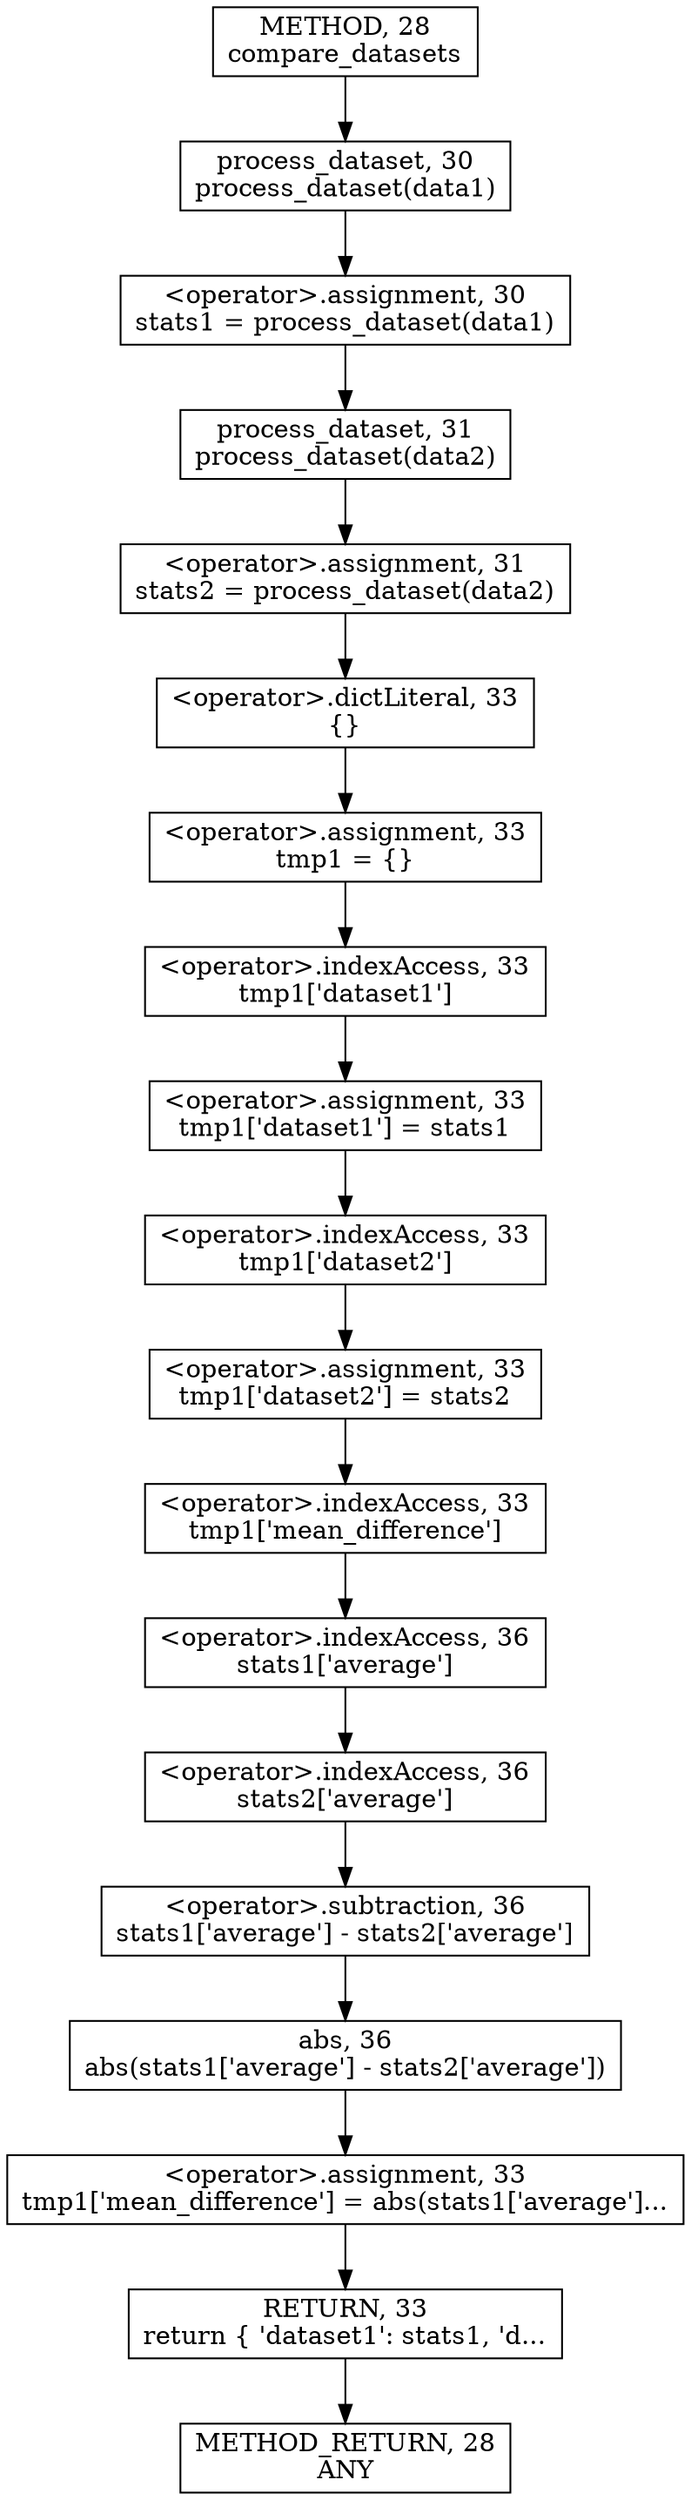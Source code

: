 digraph "compare_datasets" {  
node [shape="rect"];  
"30064771105" [label = <&lt;operator&gt;.assignment, 30<BR/>stats1 = process_dataset(data1)> ]
"30064771107" [label = <&lt;operator&gt;.assignment, 31<BR/>stats2 = process_dataset(data2)> ]
"146028888065" [label = <RETURN, 33<BR/>return { 'dataset1': stats1, 'd...> ]
"30064771104" [label = <process_dataset, 30<BR/>process_dataset(data1)> ]
"30064771106" [label = <process_dataset, 31<BR/>process_dataset(data2)> ]
"30064771109" [label = <&lt;operator&gt;.assignment, 33<BR/>tmp1 = {}> ]
"30064771111" [label = <&lt;operator&gt;.assignment, 33<BR/>tmp1['dataset1'] = stats1> ]
"30064771113" [label = <&lt;operator&gt;.assignment, 33<BR/>tmp1['dataset2'] = stats2> ]
"30064771119" [label = <&lt;operator&gt;.assignment, 33<BR/>tmp1['mean_difference'] = abs(stats1['average']...> ]
"30064771108" [label = <&lt;operator&gt;.dictLiteral, 33<BR/>{}> ]
"30064771110" [label = <&lt;operator&gt;.indexAccess, 33<BR/>tmp1['dataset1']> ]
"30064771112" [label = <&lt;operator&gt;.indexAccess, 33<BR/>tmp1['dataset2']> ]
"30064771114" [label = <&lt;operator&gt;.indexAccess, 33<BR/>tmp1['mean_difference']> ]
"30064771118" [label = <abs, 36<BR/>abs(stats1['average'] - stats2['average'])> ]
"30064771117" [label = <&lt;operator&gt;.subtraction, 36<BR/>stats1['average'] - stats2['average']> ]
"30064771115" [label = <&lt;operator&gt;.indexAccess, 36<BR/>stats1['average']> ]
"30064771116" [label = <&lt;operator&gt;.indexAccess, 36<BR/>stats2['average']> ]
"111669149699" [label = <METHOD, 28<BR/>compare_datasets> ]
"128849018883" [label = <METHOD_RETURN, 28<BR/>ANY> ]
  "30064771105" -> "30064771106" 
  "30064771107" -> "30064771108" 
  "146028888065" -> "128849018883" 
  "30064771104" -> "30064771105" 
  "30064771106" -> "30064771107" 
  "30064771109" -> "30064771110" 
  "30064771111" -> "30064771112" 
  "30064771113" -> "30064771114" 
  "30064771119" -> "146028888065" 
  "30064771108" -> "30064771109" 
  "30064771110" -> "30064771111" 
  "30064771112" -> "30064771113" 
  "30064771114" -> "30064771115" 
  "30064771118" -> "30064771119" 
  "30064771117" -> "30064771118" 
  "30064771115" -> "30064771116" 
  "30064771116" -> "30064771117" 
  "111669149699" -> "30064771104" 
}
